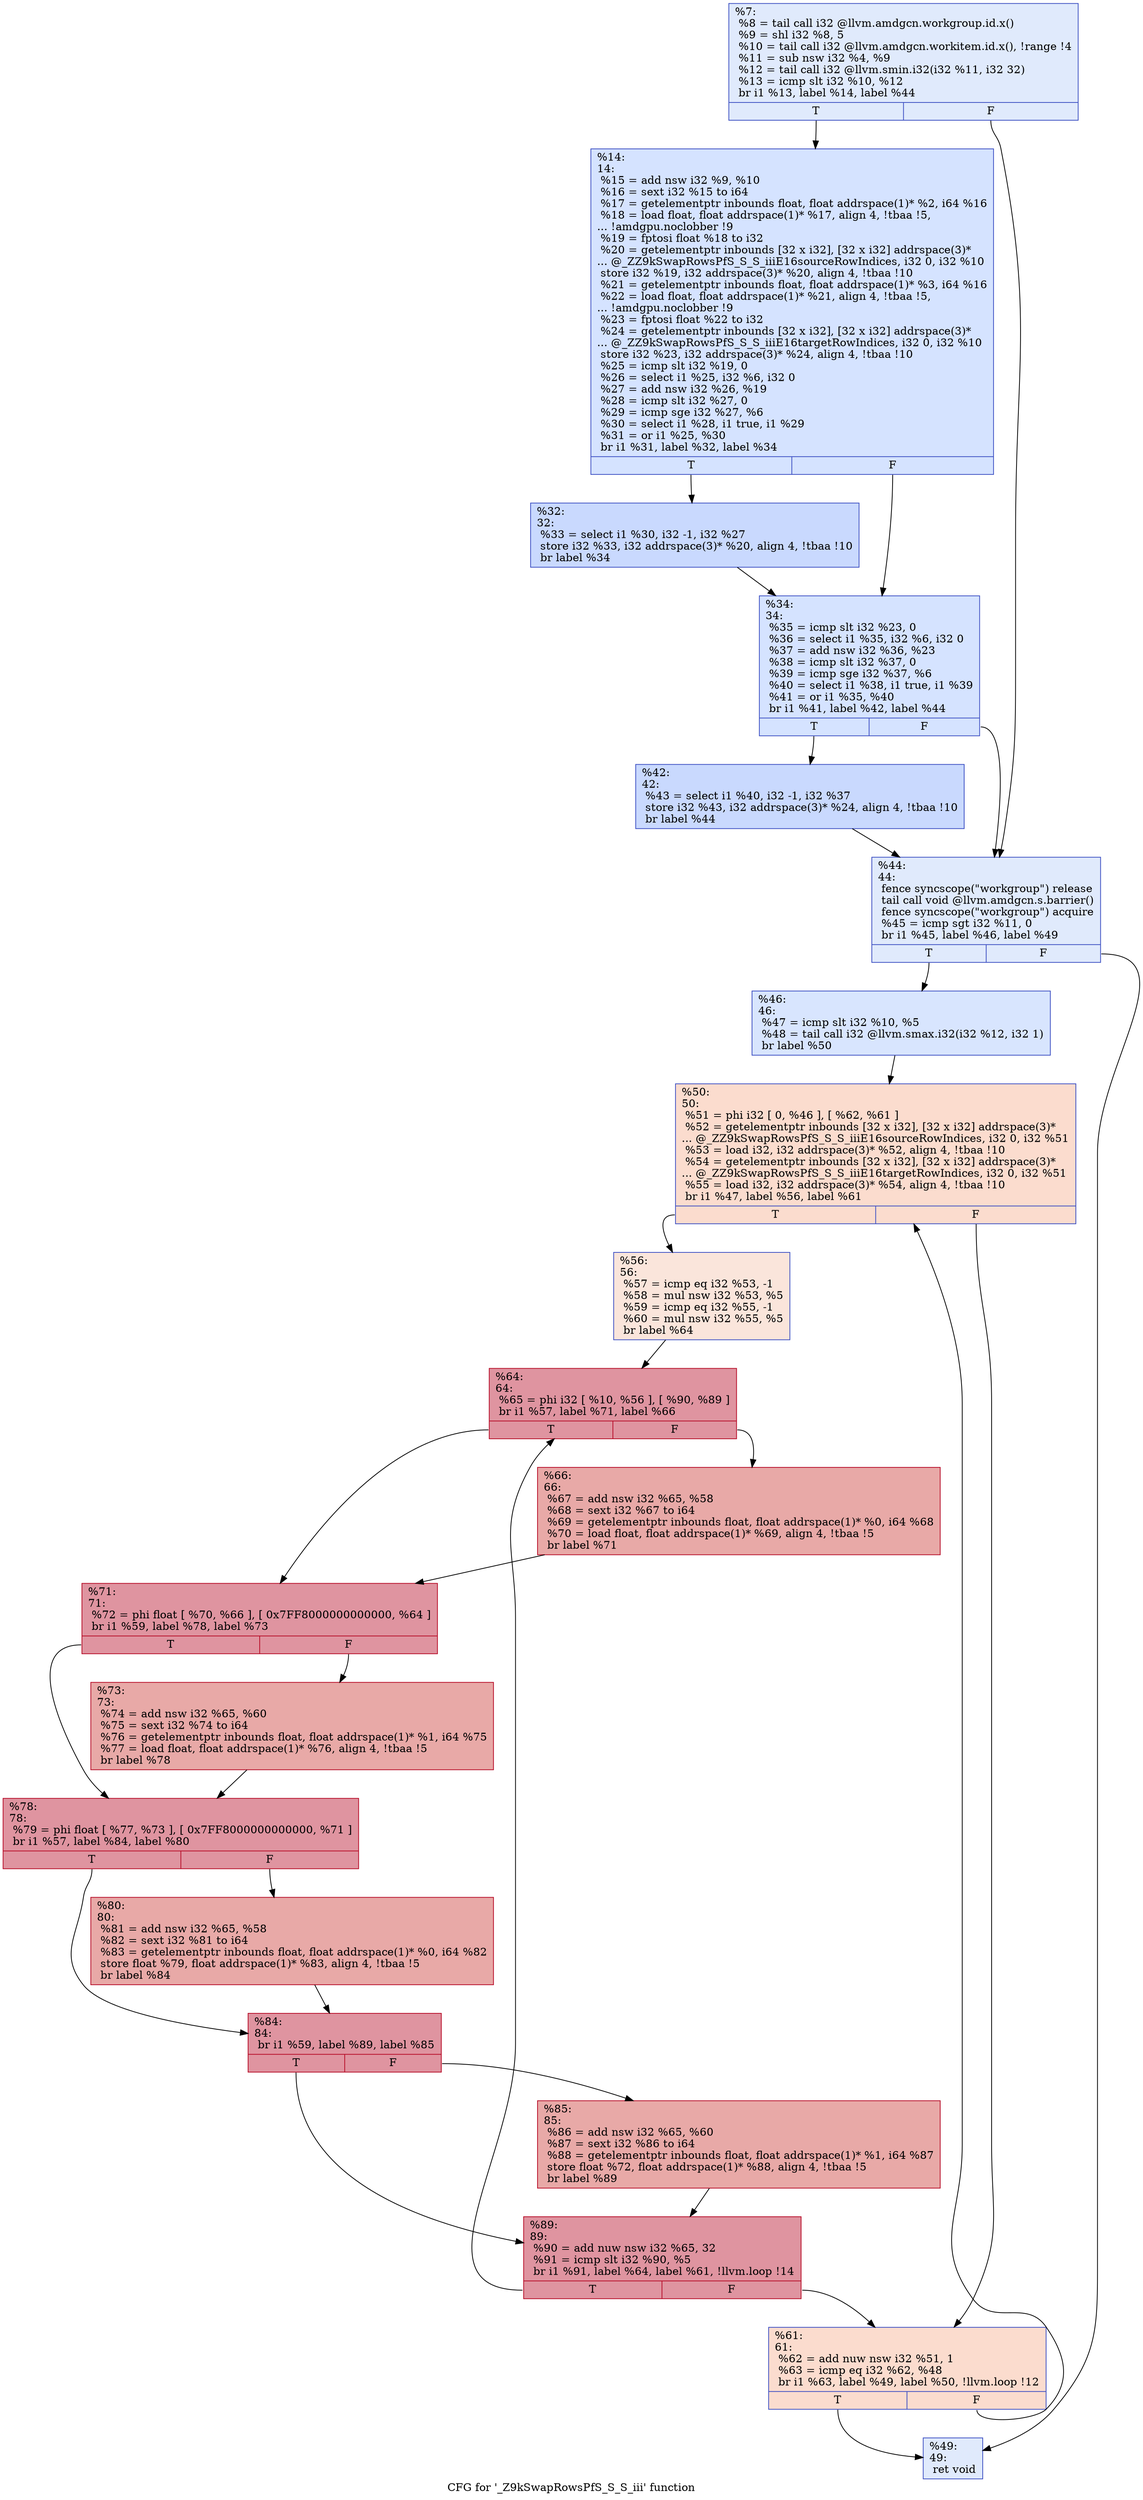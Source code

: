 digraph "CFG for '_Z9kSwapRowsPfS_S_S_iii' function" {
	label="CFG for '_Z9kSwapRowsPfS_S_S_iii' function";

	Node0x590a000 [shape=record,color="#3d50c3ff", style=filled, fillcolor="#b9d0f970",label="{%7:\l  %8 = tail call i32 @llvm.amdgcn.workgroup.id.x()\l  %9 = shl i32 %8, 5\l  %10 = tail call i32 @llvm.amdgcn.workitem.id.x(), !range !4\l  %11 = sub nsw i32 %4, %9\l  %12 = tail call i32 @llvm.smin.i32(i32 %11, i32 32)\l  %13 = icmp slt i32 %10, %12\l  br i1 %13, label %14, label %44\l|{<s0>T|<s1>F}}"];
	Node0x590a000:s0 -> Node0x590b9d0;
	Node0x590a000:s1 -> Node0x590ba60;
	Node0x590b9d0 [shape=record,color="#3d50c3ff", style=filled, fillcolor="#a1c0ff70",label="{%14:\l14:                                               \l  %15 = add nsw i32 %9, %10\l  %16 = sext i32 %15 to i64\l  %17 = getelementptr inbounds float, float addrspace(1)* %2, i64 %16\l  %18 = load float, float addrspace(1)* %17, align 4, !tbaa !5,\l... !amdgpu.noclobber !9\l  %19 = fptosi float %18 to i32\l  %20 = getelementptr inbounds [32 x i32], [32 x i32] addrspace(3)*\l... @_ZZ9kSwapRowsPfS_S_S_iiiE16sourceRowIndices, i32 0, i32 %10\l  store i32 %19, i32 addrspace(3)* %20, align 4, !tbaa !10\l  %21 = getelementptr inbounds float, float addrspace(1)* %3, i64 %16\l  %22 = load float, float addrspace(1)* %21, align 4, !tbaa !5,\l... !amdgpu.noclobber !9\l  %23 = fptosi float %22 to i32\l  %24 = getelementptr inbounds [32 x i32], [32 x i32] addrspace(3)*\l... @_ZZ9kSwapRowsPfS_S_S_iiiE16targetRowIndices, i32 0, i32 %10\l  store i32 %23, i32 addrspace(3)* %24, align 4, !tbaa !10\l  %25 = icmp slt i32 %19, 0\l  %26 = select i1 %25, i32 %6, i32 0\l  %27 = add nsw i32 %26, %19\l  %28 = icmp slt i32 %27, 0\l  %29 = icmp sge i32 %27, %6\l  %30 = select i1 %28, i1 true, i1 %29\l  %31 = or i1 %25, %30\l  br i1 %31, label %32, label %34\l|{<s0>T|<s1>F}}"];
	Node0x590b9d0:s0 -> Node0x590d280;
	Node0x590b9d0:s1 -> Node0x590dea0;
	Node0x590d280 [shape=record,color="#3d50c3ff", style=filled, fillcolor="#85a8fc70",label="{%32:\l32:                                               \l  %33 = select i1 %30, i32 -1, i32 %27\l  store i32 %33, i32 addrspace(3)* %20, align 4, !tbaa !10\l  br label %34\l}"];
	Node0x590d280 -> Node0x590dea0;
	Node0x590dea0 [shape=record,color="#3d50c3ff", style=filled, fillcolor="#a1c0ff70",label="{%34:\l34:                                               \l  %35 = icmp slt i32 %23, 0\l  %36 = select i1 %35, i32 %6, i32 0\l  %37 = add nsw i32 %36, %23\l  %38 = icmp slt i32 %37, 0\l  %39 = icmp sge i32 %37, %6\l  %40 = select i1 %38, i1 true, i1 %39\l  %41 = or i1 %35, %40\l  br i1 %41, label %42, label %44\l|{<s0>T|<s1>F}}"];
	Node0x590dea0:s0 -> Node0x590e720;
	Node0x590dea0:s1 -> Node0x590ba60;
	Node0x590e720 [shape=record,color="#3d50c3ff", style=filled, fillcolor="#85a8fc70",label="{%42:\l42:                                               \l  %43 = select i1 %40, i32 -1, i32 %37\l  store i32 %43, i32 addrspace(3)* %24, align 4, !tbaa !10\l  br label %44\l}"];
	Node0x590e720 -> Node0x590ba60;
	Node0x590ba60 [shape=record,color="#3d50c3ff", style=filled, fillcolor="#b9d0f970",label="{%44:\l44:                                               \l  fence syncscope(\"workgroup\") release\l  tail call void @llvm.amdgcn.s.barrier()\l  fence syncscope(\"workgroup\") acquire\l  %45 = icmp sgt i32 %11, 0\l  br i1 %45, label %46, label %49\l|{<s0>T|<s1>F}}"];
	Node0x590ba60:s0 -> Node0x590ecf0;
	Node0x590ba60:s1 -> Node0x590ed40;
	Node0x590ecf0 [shape=record,color="#3d50c3ff", style=filled, fillcolor="#a7c5fe70",label="{%46:\l46:                                               \l  %47 = icmp slt i32 %10, %5\l  %48 = tail call i32 @llvm.smax.i32(i32 %12, i32 1)\l  br label %50\l}"];
	Node0x590ecf0 -> Node0x590f0b0;
	Node0x590ed40 [shape=record,color="#3d50c3ff", style=filled, fillcolor="#b9d0f970",label="{%49:\l49:                                               \l  ret void\l}"];
	Node0x590f0b0 [shape=record,color="#3d50c3ff", style=filled, fillcolor="#f7af9170",label="{%50:\l50:                                               \l  %51 = phi i32 [ 0, %46 ], [ %62, %61 ]\l  %52 = getelementptr inbounds [32 x i32], [32 x i32] addrspace(3)*\l... @_ZZ9kSwapRowsPfS_S_S_iiiE16sourceRowIndices, i32 0, i32 %51\l  %53 = load i32, i32 addrspace(3)* %52, align 4, !tbaa !10\l  %54 = getelementptr inbounds [32 x i32], [32 x i32] addrspace(3)*\l... @_ZZ9kSwapRowsPfS_S_S_iiiE16targetRowIndices, i32 0, i32 %51\l  %55 = load i32, i32 addrspace(3)* %54, align 4, !tbaa !10\l  br i1 %47, label %56, label %61\l|{<s0>T|<s1>F}}"];
	Node0x590f0b0:s0 -> Node0x590f380;
	Node0x590f0b0:s1 -> Node0x590f230;
	Node0x590f380 [shape=record,color="#3d50c3ff", style=filled, fillcolor="#f4c5ad70",label="{%56:\l56:                                               \l  %57 = icmp eq i32 %53, -1\l  %58 = mul nsw i32 %53, %5\l  %59 = icmp eq i32 %55, -1\l  %60 = mul nsw i32 %55, %5\l  br label %64\l}"];
	Node0x590f380 -> Node0x590f990;
	Node0x590f230 [shape=record,color="#3d50c3ff", style=filled, fillcolor="#f7af9170",label="{%61:\l61:                                               \l  %62 = add nuw nsw i32 %51, 1\l  %63 = icmp eq i32 %62, %48\l  br i1 %63, label %49, label %50, !llvm.loop !12\l|{<s0>T|<s1>F}}"];
	Node0x590f230:s0 -> Node0x590ed40;
	Node0x590f230:s1 -> Node0x590f0b0;
	Node0x590f990 [shape=record,color="#b70d28ff", style=filled, fillcolor="#b70d2870",label="{%64:\l64:                                               \l  %65 = phi i32 [ %10, %56 ], [ %90, %89 ]\l  br i1 %57, label %71, label %66\l|{<s0>T|<s1>F}}"];
	Node0x590f990:s0 -> Node0x590e120;
	Node0x590f990:s1 -> Node0x59100f0;
	Node0x59100f0 [shape=record,color="#b70d28ff", style=filled, fillcolor="#ca3b3770",label="{%66:\l66:                                               \l  %67 = add nsw i32 %65, %58\l  %68 = sext i32 %67 to i64\l  %69 = getelementptr inbounds float, float addrspace(1)* %0, i64 %68\l  %70 = load float, float addrspace(1)* %69, align 4, !tbaa !5\l  br label %71\l}"];
	Node0x59100f0 -> Node0x590e120;
	Node0x590e120 [shape=record,color="#b70d28ff", style=filled, fillcolor="#b70d2870",label="{%71:\l71:                                               \l  %72 = phi float [ %70, %66 ], [ 0x7FF8000000000000, %64 ]\l  br i1 %59, label %78, label %73\l|{<s0>T|<s1>F}}"];
	Node0x590e120:s0 -> Node0x5910f30;
	Node0x590e120:s1 -> Node0x5910f80;
	Node0x5910f80 [shape=record,color="#b70d28ff", style=filled, fillcolor="#ca3b3770",label="{%73:\l73:                                               \l  %74 = add nsw i32 %65, %60\l  %75 = sext i32 %74 to i64\l  %76 = getelementptr inbounds float, float addrspace(1)* %1, i64 %75\l  %77 = load float, float addrspace(1)* %76, align 4, !tbaa !5\l  br label %78\l}"];
	Node0x5910f80 -> Node0x5910f30;
	Node0x5910f30 [shape=record,color="#b70d28ff", style=filled, fillcolor="#b70d2870",label="{%78:\l78:                                               \l  %79 = phi float [ %77, %73 ], [ 0x7FF8000000000000, %71 ]\l  br i1 %57, label %84, label %80\l|{<s0>T|<s1>F}}"];
	Node0x5910f30:s0 -> Node0x59113f0;
	Node0x5910f30:s1 -> Node0x5911440;
	Node0x5911440 [shape=record,color="#b70d28ff", style=filled, fillcolor="#ca3b3770",label="{%80:\l80:                                               \l  %81 = add nsw i32 %65, %58\l  %82 = sext i32 %81 to i64\l  %83 = getelementptr inbounds float, float addrspace(1)* %0, i64 %82\l  store float %79, float addrspace(1)* %83, align 4, !tbaa !5\l  br label %84\l}"];
	Node0x5911440 -> Node0x59113f0;
	Node0x59113f0 [shape=record,color="#b70d28ff", style=filled, fillcolor="#b70d2870",label="{%84:\l84:                                               \l  br i1 %59, label %89, label %85\l|{<s0>T|<s1>F}}"];
	Node0x59113f0:s0 -> Node0x590dfe0;
	Node0x59113f0:s1 -> Node0x59117e0;
	Node0x59117e0 [shape=record,color="#b70d28ff", style=filled, fillcolor="#ca3b3770",label="{%85:\l85:                                               \l  %86 = add nsw i32 %65, %60\l  %87 = sext i32 %86 to i64\l  %88 = getelementptr inbounds float, float addrspace(1)* %1, i64 %87\l  store float %72, float addrspace(1)* %88, align 4, !tbaa !5\l  br label %89\l}"];
	Node0x59117e0 -> Node0x590dfe0;
	Node0x590dfe0 [shape=record,color="#b70d28ff", style=filled, fillcolor="#b70d2870",label="{%89:\l89:                                               \l  %90 = add nuw nsw i32 %65, 32\l  %91 = icmp slt i32 %90, %5\l  br i1 %91, label %64, label %61, !llvm.loop !14\l|{<s0>T|<s1>F}}"];
	Node0x590dfe0:s0 -> Node0x590f990;
	Node0x590dfe0:s1 -> Node0x590f230;
}
